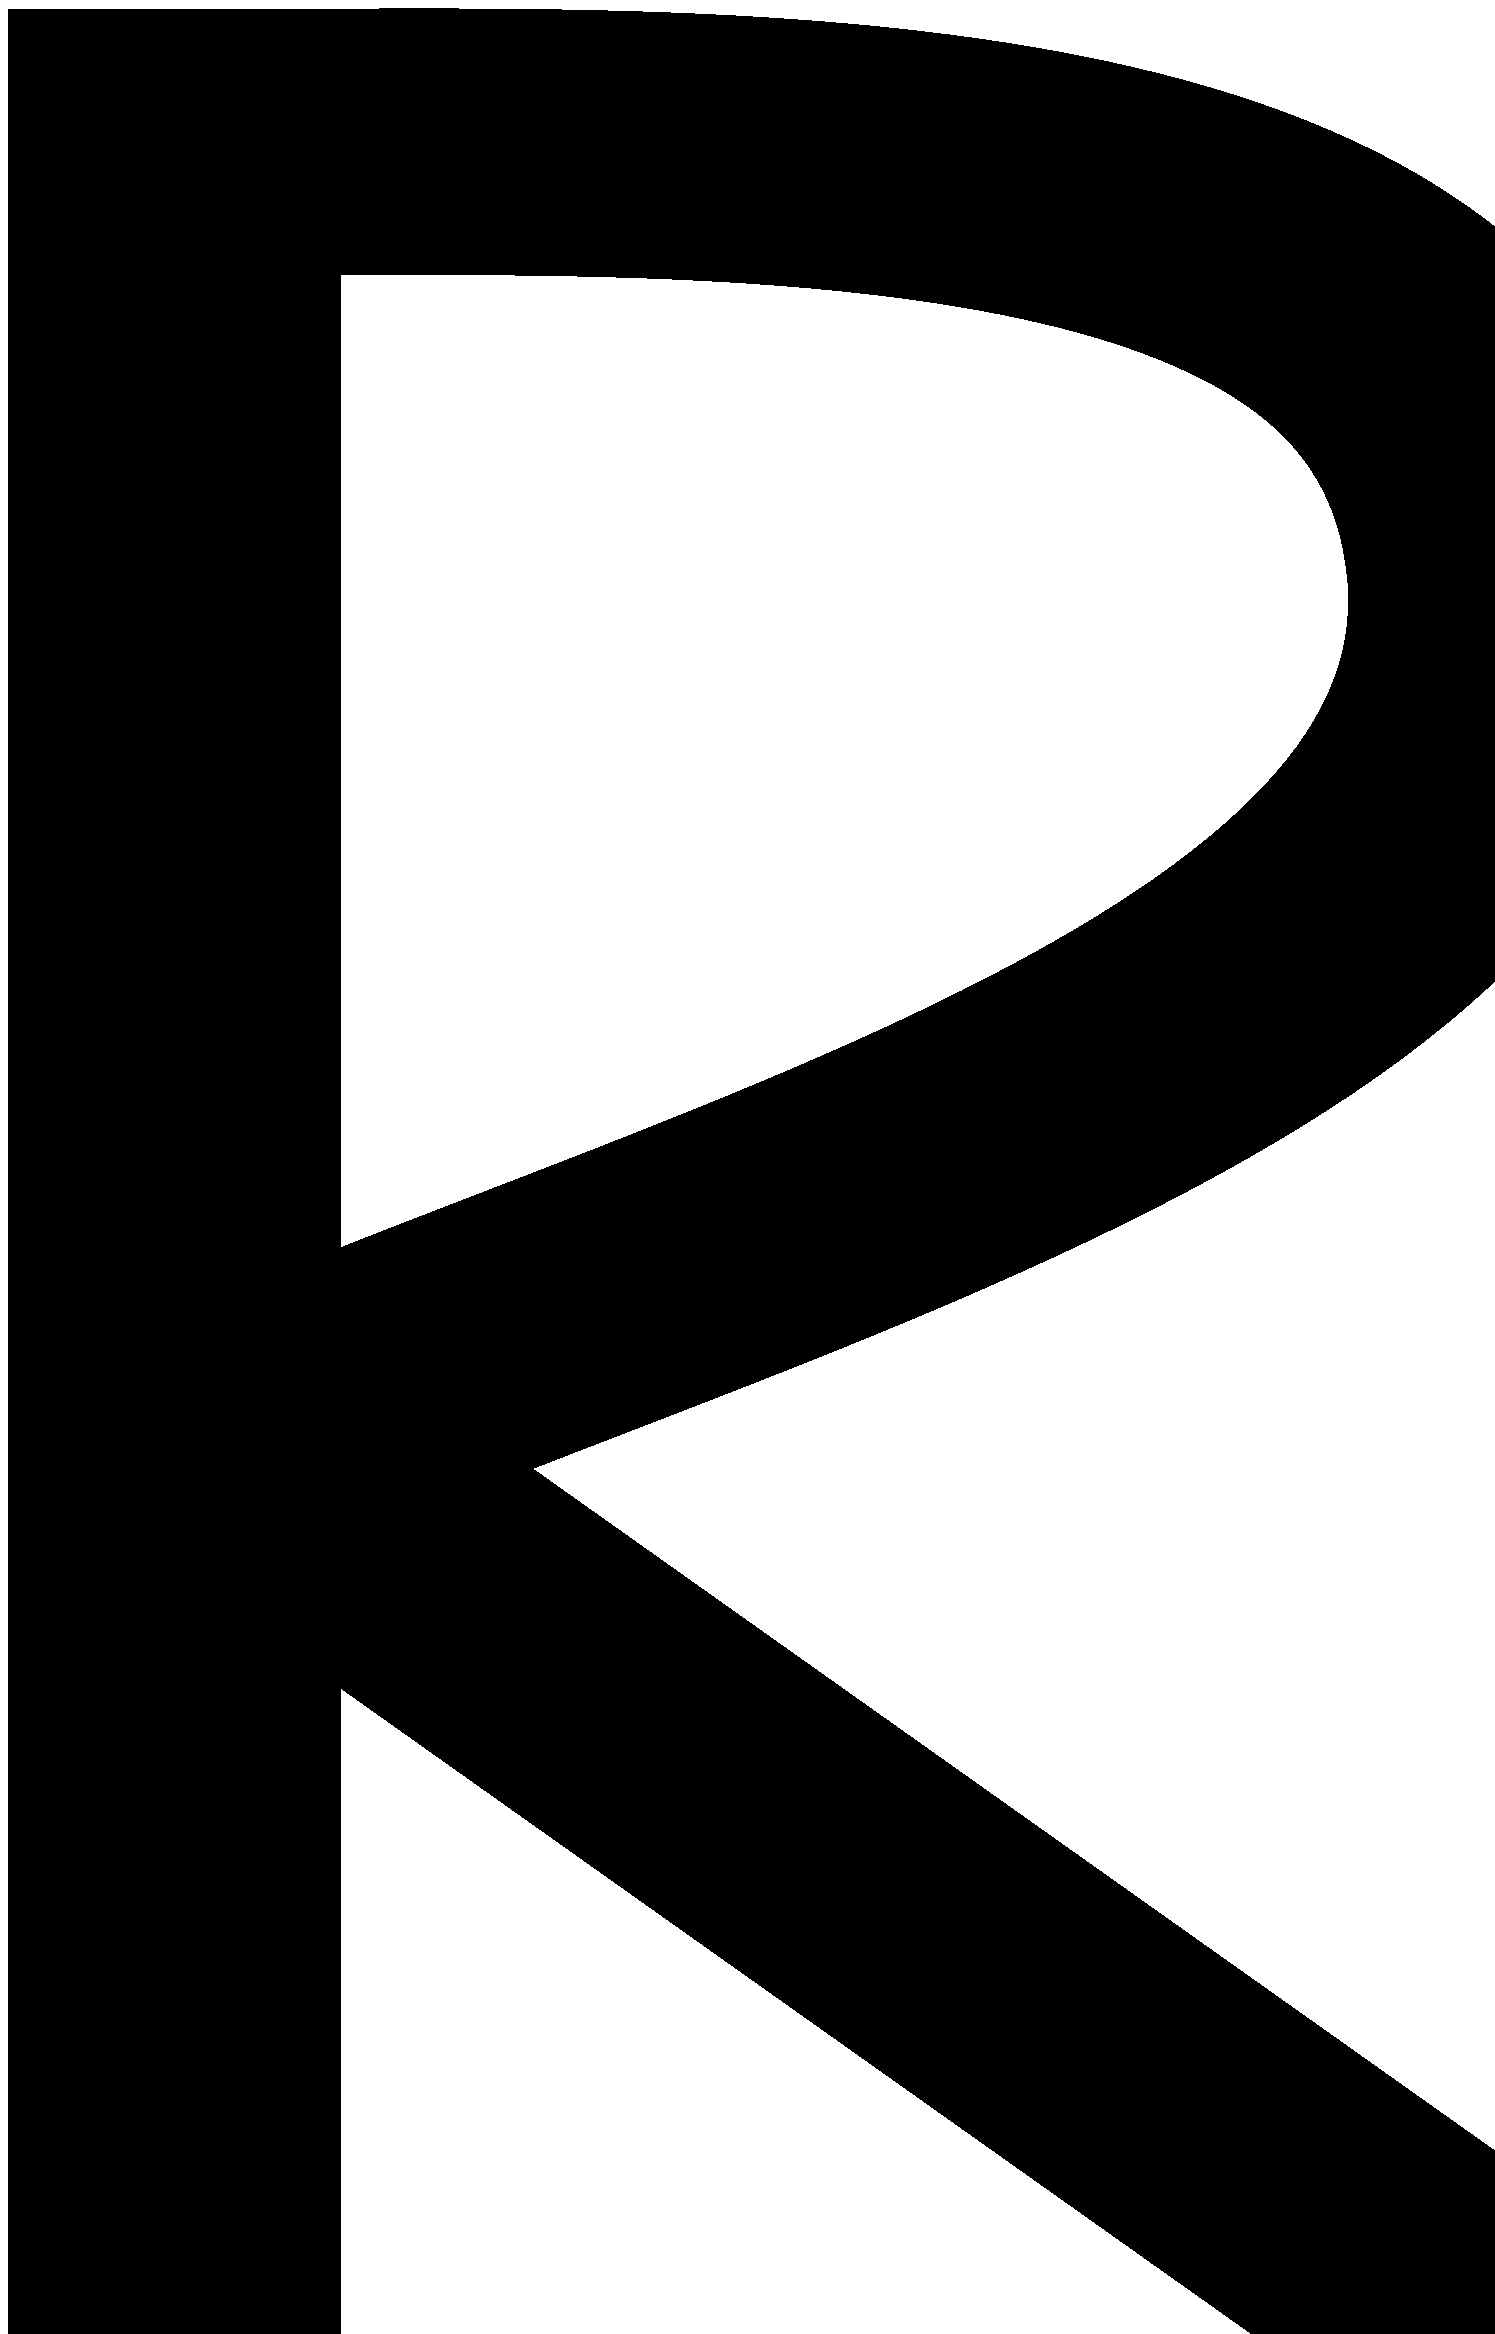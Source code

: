 % ## Documentation

% Franquin notes :
% https://github.com/speculoos/metafont

% Guide
% http://tex.loria.fr/prod-graph/zoonekynd/metapost/metapost.html

% Some pdfs :
% http://antoine-gelgon.fr/MetaPost-Doc/
% http://tex.stackexchange.com/questions/107489/what-is-metapost-metafont-and-how-can-i-get-started-using-it

% Some simples examples to start :
% http://tex.loria.fr/prod-graph/zoonekynd/metapost/metapost.html
% http://www.ursoswald.ch/metapost/tutorial.html

% The Metadin repo:
% https://github.com/osp/osp.foundry.metadin

% Unicode
% https://en.wikipedia.org/wiki/List_of_Unicode_characters#Basic_Latin
% Partly translated in german - unicode tabelle auf deutsch : http://unicode-table.com/de

% Anatomie http://caracteres.typographie.org/description/anatomie.html


% ## Shell commands

% To get the .mp in local:
% curl http://pads.osp.kitchen/p/metafranquin/export/txt > metafranquin.mp && mpost metafranquin.mp

% And in loop:
% for (( ; ; )); do curl http://pads.osp.kitchen/p/metadin/export/txt > metafranquin.mp && mpost metafranquin.mp ; sleep 10; done

% And without stopping on error and doing screenshots!
% for (( ; ; )); do import -window root screen/$(date +%m-%d-%h-%m-%s).png sleep 100; done
% for (( ; ; )); do import -window root screen/$(date +%s).png; sleep 100; done
% And without stopping on error and doing screenshots!

% for (( ; ; )); do curl http://pads.osp.kitchen/p/metafranquin/export/txt > metafranquin.mp && curl http://pads.osp.kitchen/p/metafranquinparam/export/txt > metafranquinparam.mp && mpost -interaction=batchmode -s ' outputformat="svg" '  metafranquin.mp; sleep 10; done

% LETTER=A && mpost -interaction=batchmode  -s ' outputformat="svg" '  UC/$LETTER.mp && inkscape $LETTER*.svg


% ## Fonctions et grille

prologues:=3; % ps output (remove the % if needed)

% le pad des params et des def : http://pads.osp.kitchen/p/metafranquinparam
% input metafranquinparam

% in mazet offline local version
% $ for (( ; ; )); do mpost -interaction=batchmode -s ' outputformat="svg" '  metafranquin-mazet.mp; sleep 10; done


% ## Paramètres

% outputtemplate := "%j%c.svg"; % exporter en svg.
% Mot:='82 78 80';

% Unité
u:=40pt;

% Chasse X
ux:=3u;

% Hauteur
uy:=3u;
h:=7uy;

% Graisses 
sas:=3u; %GRAISSE
sasx:=1sas; %GRAISSE X
sasy:=.8sas; %GRAISSE Y
ho:=h-(sasy/2); 
bo:=sasy/2;

% Traverses
barheight:=h/2;

% Courbes
val:=.84;
fleche:=0;

% Tension
tens:=.9;

% Preview
visual:=1; %0=Brut 1=Avec Chasse 2=Avec Chasse + Grille
marg:=0; %Marg en X

% Construction Darius
def build=
Baseline:=0;
CapHeight:=VanishPointMean:=ho;
MeanLine:=h/2;
Middle:=0cx;
LowerBowl:=CapHeight/4;
Pivot:=Middle;
Width:=4x;
LeftCorner:=-2cx;
RightCorner:=2cx;
Bridge:=sasx/3;
enddef;

% Caractère
def spchar(expr carac)=
  beginfig(carac)
  c:=(chasse*ux)/2;
  w:=chasse;
    def cx=
        ux+c;
    enddef;
    def cy=
        uy;
    enddef;
    def fcx=
        u+c;
    enddef;
    pair A,B;
    A:=(c,0u);
    B:=(c,7u);
    pickup pencircle xscaled sasx yscaled sasy;
    linejoin:=mitered;
build;
enddef;

% Courbe tensions
def crb(suffix i,j,val)=
    if x.i<x.j:
        if y.i<y.j:
            ((x.i-x.j)/(y.i-y.j))*(x.i+x.j)*val,x.j+x.i
        fi
        if y.i>y.j:
            ((x.i-x.j)/(y.i-y.j))*(x.i+x.j)*val,x.j+x.i
        fi
    fi
enddef;

% Grille
def col=
    if visual>1:
         withcolor .6white
    else:
    fi
enddef;

def spcharend(suffix n_points)=
pickup pencircle scaled 1;

if visual>=1:
    draw (-marg*ux,-2*uy)--((marg+chasse)*ux,-2*uy)--((marg+chasse)*ux,h+3u)--(-marg*ux,h+3u)-- cycle withcolor white;
    fi
    if visual>1:  
    pickup pencircle scaled 1.2
      for i=0 upto chasse:
        draw (i*ux,h)--(i*ux,0) withcolor blue;
    endfor
      for i=0 upto 7:
        draw (0*ux,i*uy)--(chasse*ux,i*uy) withcolor blue;
      endfor;

    defaultscale :=2.2;
    for i=1 upto n_points:
        dotlabels.top([i]);
    endfor;
fi
endfig
enddef;

def PVisual(suffix visual,i,j,k)=
  if visual>1:
    withcolor .6white;
  fi
enddef;

% Courbes spirou
def spirou_soft(suffix i,j) =
  if x.i<x.j:
    cutdraw z.i{val.u,x.j-x.i}
    ... z.j
  fi
  if x.i>x.j:
    cutdraw z.i{val.u,x.i-x.j}
    ... z.j
  fi
enddef;

def spirou_half(suffix i,j,k) =
 inco:=0;
 cutdraw z.i{inco,y.j-y.i}
 ... (val[x.j,x.i],val[y.i,y.j]){z.j-z.i}
 ... z.j{x.k-x.i,inco}
 ... (val[x.j,x.k],val[y.k,y.j]){z.k-z.j}
 ... z.k{inco,y.k-y.j}
    col
enddef;

def spirou_crescent(suffix i,j,k) =
 inco:=0;
 draw z.i{x.j-x.i,inco}
  ... (val[x.i,x.j],val[y.j,y.i]){z.j-z.i}
  ... z.j{inco,y.k-y.i}
  ... (val[x.k,x.j],val[y.j,y.k]){z.k-z.j}
  ... z.k{x.k-x.j,inco}
    col
enddef;

% Pen
def pen_form(expr type_pen) =
  pickup type_pen scaled sas;
enddef;

% Diagonale
def diago (suffix i,j,deg)=
    sasxdia=sasx-.8u;
    sasydia=sasy-.8u;
    pickup pensquare xscaled sasxdia yscaled sasydia rotated deg;
    cutdraw z.i--z.j col;
enddef;

def //(suffix i,j,orient) =
if orient=r
.. (.3[x.i,x.j]+.1ux, .3[y.i,y.j]) ..
elseif orient=left
.. (.3[x.i,x.j]-.1ux, .3[y.i,y.j]) ..
fi
enddef;

defaultscale:=.2;


% ## Vocabulaire anatomique des lettres Darius

% CapHeight = Hauteur de la lettre
% UpperBowl
% LowerBowl
% BaseLine = Ligne de base
% Bridge = Traverse de la lettre
% MeanLine = Milieu de la case
% LowerBowl = Arrondis bas
% LeftCorner
% RighCorner
% Pivot
% Middle
% VanishingPoint
% Fuite = Point d'attraction de la courbe


% ## Vocabulaire anatomique des lettres 2

% baseline = ligne de base y
% baselinepen = ligne de base du tracé y
% baselinegouache = dépassement en-dessous baseline pour être gouaché y
% capheight = hauteur totale y
% capheightpen = hauteur du tracé de la lettre y
% capheighgouache = dépassement au-dessus capheight pour être gouaché y
% leftside = bord gauche
% leftsidepen = bord gauche du tracé
% rightside = bord droit
% rightsidepen = bord droit du tracé

% middley = ligne centre y
% middlex = ligne centre x
% upperbowly = ligne centre y de l'arrondi haut
% lowerbowly = ligne centre y de l'arrondi bas
% bridgex = tracé centre x compensé

% pivotx = ligne de pivotement de l'attraction x
% pivoty = ligne de pivotement de l'attraction y
% pivot = point de pivot
% fuitepoint = point d'attraction
% fuiteX = ligne d'attraction x
% fuiteY = ligne d'attraction y


% ## Types de lettres

% Droitues = E, F, H, I, L, T, 
% Pentues = A, K, M, N, V, W, X, Y, Z, 1, 4, 7
% Rondues = C, J, G, O, P, Q, R, 5, 6, 9, 0
% Flexues = S, 8


% ## Droitues

% Lettre E
chasse:=6;
spchar(69)
x4:=x1:=RightCorner;
y1:=y2:=bo;
x5:=x3:=x2:=LeftCorner;
y4:=y3:=CapHeight;
y6:=y5:=MeanLine + .25ux;
x6:=RightCorner- 0.5ux;
cutdraw z1 -- z2 -- z3 -- z4 col;
cutdraw z5 -- z6 col;
spcharend(6);

% Lettre F
chasse:=6;
spchar(70)
x4:=x1:=RightCorner;
y1:=bo;
x5:=x3:=x2:=LeftCorner;
y2:=Baseline;
y4:=y3:=CapHeight;
y6:=y5:=MeanLine + .25ux;
x6:=RightCorner- 0.5ux;
cutdraw z2 -- z3 -- z4 col;
cutdraw z5 -- z6 col;
spcharend(6);

% Lettre H
chasse:=6;
spchar(72)
x6:=x4:=x1:=RightCorner;
y2:=y1:=BaseLine;
x5:=x3:=x2:=LeftCorner;
y4:=y3:=h;
y6:=y5:=MeanLine - 1ux;
cutdraw z2 -- z3 col; 
cutdraw  z1 -- z4 col;
cutdraw z5 -- z6 col;
spcharend(6);

% Lettre I
chasse:=3;
spchar(73)
x2:=x1:=Middle;
y2:=h;
y3:=BaseLine;
cutdraw z1 -- z2 col; 
spcharend(6);

% Lettre L
chasse:=5;
spchar(76)
x4:=x1:=RightCorner - .5ux;
y1:=bo;
x5:=x3:=x2:=LeftCorner;
y2:=bo;
y4:=y3:=h;
cutdraw z1 -- z2 -- z3  col;
spcharend(6);

% Lettre T
chasse:=5;
spchar(84)
x2:=x1:=Middle;
y1:=BaseLine;
y3:=y4:=y2:=ho;
x3:=LeftCorner - .5ux;
x4:=RightCorner + .5ux;
cutdraw z1 -- z2 col; 
cutdraw z3 -- z4 col;
spcharend(4);


% Pentues

% Lettre A
chasse:=7;
spchar(65)
x1=LeftCorner - .5ux; 
y1=Baseline;
x2=Middle - Bridge; 
y3=y2=CapHeight;
x3=Middle;
%y5=y4=MeanLine - 1.75ux;
x5=.3[x1,x2];
y4=y5=.3[y1,y2];
x4=0.3[x1,x2]+(Middle-x5)*2;
%x5=2cx;
path dleft,dright;
dleft=z1...{crb(1,2,tens)}z2--z3;
dright=dleft reflectedabout(A,B);
cutdraw dleft col;
cutdraw dright col;
cutdraw z4--z5 col;
gouache(1, 154, refl);
gouache(3, 0, sup);
spcharend(5);

% Lettre M
chasse:=7;
spchar(77)
x2=x1=LeftCorner - .4ux; 
x3=x2 + Bridge;
x4=Middle;
x5=x6 - Bridge;
x7=x6=RightCorner + .4ux;
y7=y1=0;
y6=y5=y3=y2=ho;
y4=MeanLine - 1.30ux;
cutdraw z1--z2--z3--z4--z5--z6--z7 col;
gouache(2,0,sup);
gouache(6,0,sup);
gouache(1,0);
gouache(7,0);
spcharend(7);

% Lettre V
chasse:=7;
spchar(86)
x1=LeftCorner - .5ux; 
y1=h;
x2=Middle - Bridge; 
y3=y2=bo;
x3=Middle;
path dleft,dright;
dleft=z1--z2--z3;
dright=dleft reflectedabout(A,B);
cutdraw dleft col;
cutdraw dright col;
spcharend(5);





% Anciennes

% Lettre D
chasse:=6;
spchar(68)
x2=x1=-2cx; y5=y1=bo;
y3=y2=ho;
x5=x3=0cx;
x4=2.25cx; y4=barheight;
spirou_crescent(3,4,5);
cutdraw z5--z1--z2--z3 col;
spcharend(5);

% Lettre N
chasse:=6;
spchar(78)
x2=x1=-2cx; y4=y5=y1=0cy;
x3=x2+0.1ux;
x4=x5-0.1ux;
y3=y6=y2=7cy;
x6=x5=2cx;
linejoin:=beveled;
cutdraw z1--z2 col;
cutdraw z5--z6 col;
diago(3,4,45);
gouache(1,0);
gouache(6,0);
gouache(2,8,doubl);
gouache(5,8,doubl);
spcharend(6);

% Lettre R
chasse:=6;
spchar(82)
x6=x2=x1=-2cx; y1=0cy;
y3=y2=ho;
x5=x3=0cx; y6=y5=barheight-0.5cy;
x4=2.25cx; y4=y5+((ho-y5)/2);
x7=2.5cx; y7=.2cy;
spirou_crescent(3,4,5);
cutdraw z1--z2--z3 col;
cutdraw z5--z6 col;
cutdraw z5--z7 col;
gouache(1,0);
gouache(7,35);
spcharend(7);

% Lettre N
chasse:=6;
spchar(78)
x2=x1=-2cx; 
x3=-1.75cx;
x4=1.75cx;
x5=x6=2cx;
y1=0;
y4=y5=bo;
y6=h;
y3=y2=ho;
y4=1.5cy;
cutdraw z1 //(1,2,r) z2 -- z3 //(3,4,r) z4 -- z5 //(5,6,left) z6 col;
%gouache(2,0,sup);
%gouache(6,0,sup);
%gouache(1,0);
%gouache(7,0);
spcharend(6);

% Lettre K
chasse:=5;
spchar(75)
x2=x1=-1.5cx; y1=0cy;
y2=h;
y4=h-0.30cy;
x5=-0.75cx;
y5=barheight+0cy;
x4=2cx; y4=y5+((ho-y5)/2);
x7=2.25cx; y7=.2cy;
cutdraw z1--z2 col;
cutdraw z4--z5--z7 col;
%gouache(4,165);
%gouache(7,35);
spcharend(7);

% Lettre B
chasse:=6;
spchar(66)
x6=x2=x1=-2cx; y8=y1=bo;
y3=y2=ho;
x8=x3=.8cx; y6=y5=barheight -0cy;
x5=0.5cx;
x4=2.25cx;
x7=2.40cx; 
y4=y5+((ho-y5)/2);
y7=(y5-y8)/2+bo;
spirou_crescent(3,4,5);
spirou_crescent(5,7,8);
cutdraw z8--z1--z2--z3 col;
cutdraw z5--z6 col;
spcharend(8);

% Lettre C
chasse:=6;
chasse:=6;
spchar(67)
    x5=x1=2cx; y1=5cy;
    y3=barheight;
    x4=x2=0cx; y2=ho;
    x3=-2cx;
    y4=bo; y5=2cy;    
    spirou_half(1,2,3);
    spirou_half(3,4,5);
    gouache(1,0);
    gouache(5,0);
spcharend(5);

% Lettre Z
chasse:=6;
spchar(90)
x1=-2cx;
y2=y1=ho;
x6=x3=x2=2cx;
y3=y2-0.5cy
y6=y5=bo; x5=x4=-2cx;
y4=bo+0.5cy;
cutdraw z1--z2--z3--z4--z5--z6 col;
%gouache(1,0);
%gouache(7,0);
spcharend(6);

% Lettre H
chasse:=5;
spchar(900)
x5=x2=x1=-2cx;
x6=x4=x3=2cx;
y3=y1=b; y4=y2=h;
y6=y5=barheight;
cutdraw z1--z2 col;
cutdraw z3--z4 col;
cutdraw z5--z6 col;
gouache(1,0);
gouache(2,0);
gouache(3,0);
gouache(4,0);
spcharend(6);

% Lettre X
chasse:=5;
spchar(88)
x4=x1=-2.5cx; y4=y2=b;
x3=x2=2.5cx; y3=y1=h;
cutdraw z1--z2 col;
cutdraw z3--z4 col;
gouache(1,28);
gouache(2,28);
gouache(3,145);
gouache(4,145);
spcharend(4);

% Lettre R bis
chasse:=6;
spchar(162)
CapHeight:=VanishPointMean:=ho;
MeanLine:=CapHeight/3; % a faire varier
Baseline:=0;
LeftFoot:=-2cx;% a faire varier
RightFoot:=2cx;% a faire varier
Middle:=0cx;% a faire varier
VanishPoint:=RightFoot*2;% a faire varier
Pivot:=(Middle-LeftFoot)/2;
x1:=x2:=x6:=x10:=LeftFoot;
y3:=y2:=CapHeight;
y1:=y7:=BaseLine;
x3:=x5:=Middle;
y8:=CapHeight/1.5; % a faire varier entre MeanLine et CapHeight ou CapHeight avec un diviseur
x8:=x11:=VanishPoint/2;
y9:=MeanLine;
x9:=Pivot;
z6:=whatever [z9,z8];
z5=whatever [z9,z8];
z5=whatever [Middle];
y10:=y2-((y2-y6)/2);
x4:=x7:=RightFoot;
y11:=CapHeight-((CapHeight-y8)/2);
z4:=whatever [z11,z10];
cutdraw z1 -- z2 .. z3{dir(angle(z3-z2))} ..tension 1.2.. z4 ..tension 1.2.. {dir(angle(z9-z8))}z5 .. z6 col;
cutdraw z5--z7 col;
spcharend(6);

% Lettre R autre
chasse:=6;
spchar(160)
plafond:=fuitebureau:=ho;
bureau:=plafond/3; % a faire varier
sol:=0;
mur:=-2cx;% a faire varier
balcon:=2cx;% a faire varier
fenetre:=-1.8cx;% a faire varier
fuite:=balcon*2;% a faire varier
stylo:=(fenetre-mur)/2;
x1:=x2:=x6:=x10:=mur;
y3:=y2:=plafond;
y1:=y7:=sol;
x3:=x5:=fenetre;
y8:=plafond/1.5; % a faire varier entre bureau et plafond ou plafond avec un diviseur
x8:=x11:=fuite/2;
y9:=bureau;
x9:=stylo;
z6:=whatever [z1,z2];
z6:=whatever [z9,z8];
z5:=whatever [z9,z8];
z5:=whatever [fenetre];
y10:=y2-((y2-y6)/2);
x4:=x7:=balcon;
y11:=plafond-((plafond-y8)/2);
z4:=whatever [z11,z10];
cutdraw z1 -- z2 .. z3{dir(angle(z3-z2))} ..tension 1.2.. z4 ..tension 1.2.. {dir(angle(z9-z8))}z5 .. z6 col;
cutdraw z5--z7 col;
spcharend(29);

% Lettre P basé sur R
chasse:=6;
spchar(80)
headline:=fuitebureau:=ho;
bureau:=plafond/4;
baseline:=0;
boxleft:=-3cx;
boxright:=2cx;
fenetre:=balcon/6;
fuite:=balcon*4;
stylo:=(fenetre-mur)/2;
x1:=x2:=x6:=x10:=mur;
y2:=y3:=plafond;
y1:=sol;
x3:=x5:=fenetre;
y8:=fuitebureau;
x8:=fuite/2;
y9:=bureau;
x9:=stylo;
z6:=whatever [z1,z2];
z6:=whatever [z9,z8];
z5:=whatever [z9,z8];
z5:=whatever [fenetre];
y10:=y2-((y2-y6)/2);
x4:=x7:=balcon;
z4:=whatever [z10,z8];
cutdraw z1 -- z2 -- z3{right} ... z4 ... {dir(180+angle(z8-z9))}z5--z6 col;
spcharend(10)

% Lettre O
chasse:=6;
spchar(79)
x1:=x3:=Middle;
x2:=LeftFoot;
x4:=RightFoot;
y1:=BaseLine;
y3:=CapHeight;
y2:=y4:=MeanLine;
cutdraw z1 .. z2 .. z3 .. z4 .. cycle col;
spcharend(6);

% Lettre test 
spchar(666)
def //(suffix i,j) =
.. (.5[x.i,x.j]-.2ux, .5[y.i,y.j]) ..
enddef;
x1:=1cx;
y1:=0cy;
x2:=1cx;
y2:=7cy;
x3:=-3cx;
y3:=0cy;
cutdraw z1 //(1,2) z2 col;
spcharend(3)

end
